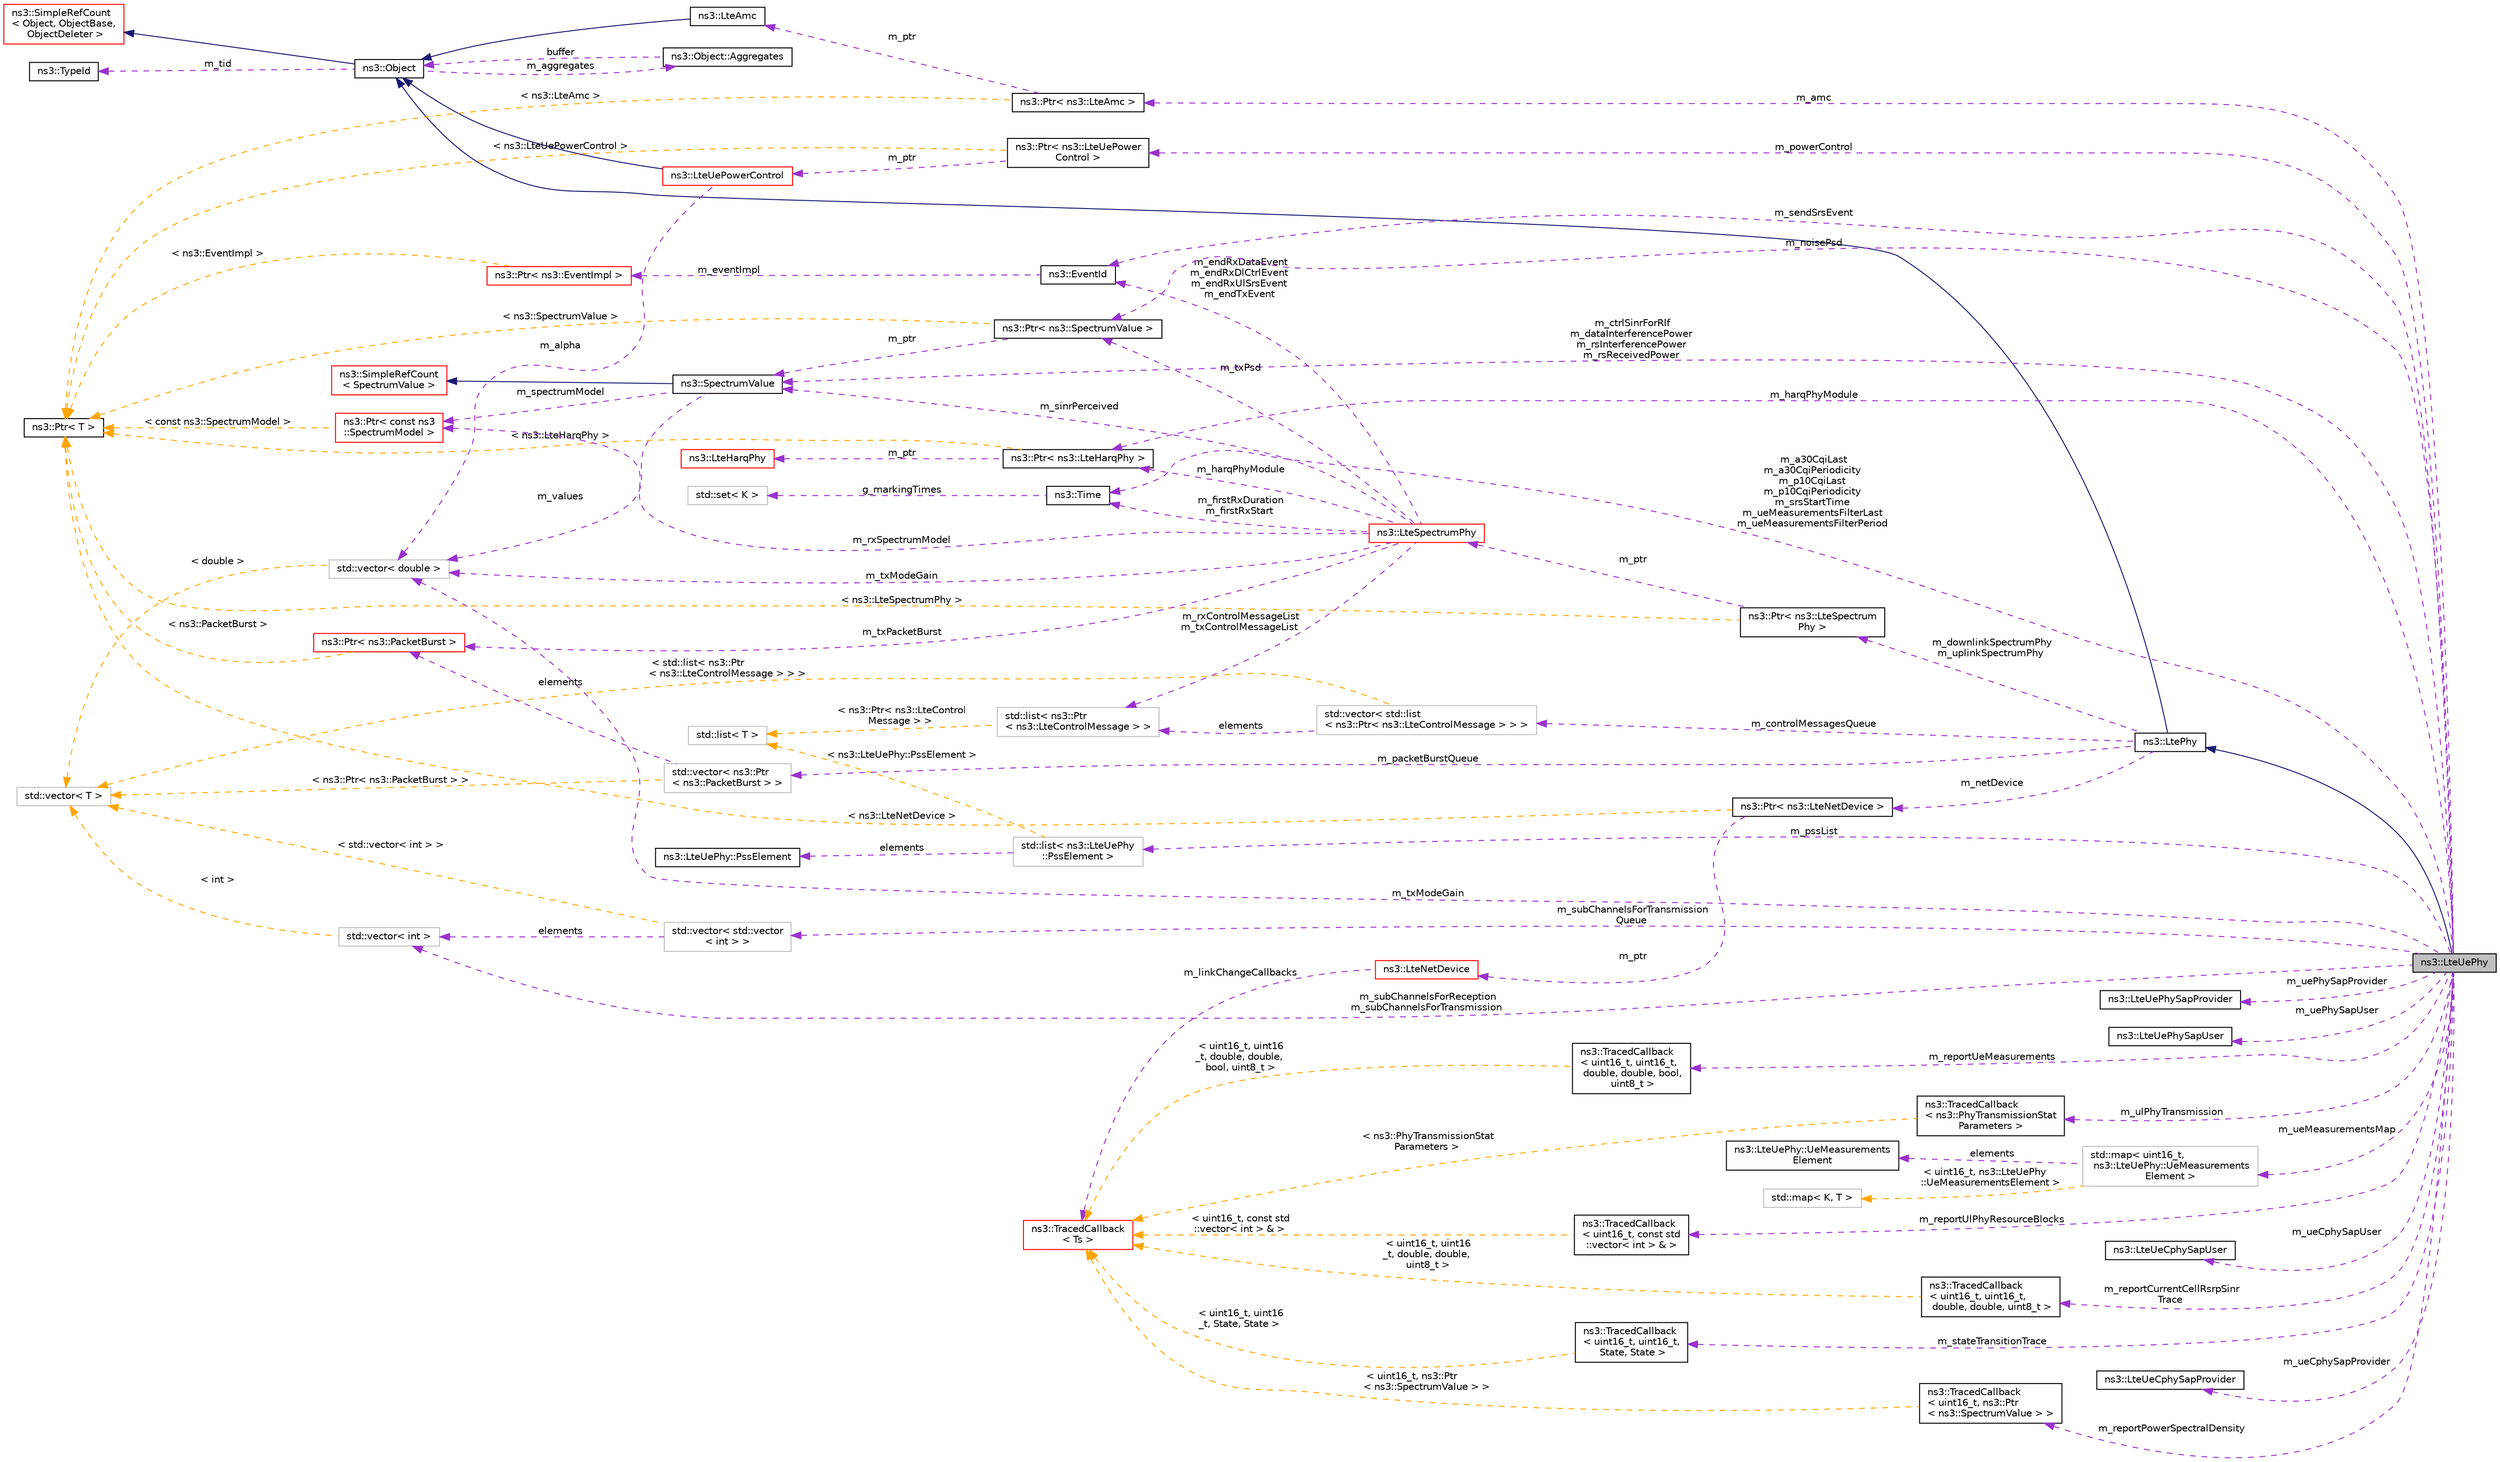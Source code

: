 digraph "ns3::LteUePhy"
{
 // LATEX_PDF_SIZE
  edge [fontname="Helvetica",fontsize="10",labelfontname="Helvetica",labelfontsize="10"];
  node [fontname="Helvetica",fontsize="10",shape=record];
  rankdir="LR";
  Node1 [label="ns3::LteUePhy",height=0.2,width=0.4,color="black", fillcolor="grey75", style="filled", fontcolor="black",tooltip="The LteSpectrumPhy models the physical layer of LTE."];
  Node2 -> Node1 [dir="back",color="midnightblue",fontsize="10",style="solid",fontname="Helvetica"];
  Node2 [label="ns3::LtePhy",height=0.2,width=0.4,color="black", fillcolor="white", style="filled",URL="$classns3_1_1_lte_phy.html",tooltip="The LtePhy models the physical layer of LTE."];
  Node3 -> Node2 [dir="back",color="midnightblue",fontsize="10",style="solid",fontname="Helvetica"];
  Node3 [label="ns3::Object",height=0.2,width=0.4,color="black", fillcolor="white", style="filled",URL="$classns3_1_1_object.html",tooltip="A base class which provides memory management and object aggregation."];
  Node4 -> Node3 [dir="back",color="midnightblue",fontsize="10",style="solid",fontname="Helvetica"];
  Node4 [label="ns3::SimpleRefCount\l\< Object, ObjectBase,\l ObjectDeleter \>",height=0.2,width=0.4,color="red", fillcolor="white", style="filled",URL="$classns3_1_1_simple_ref_count.html",tooltip=" "];
  Node8 -> Node3 [dir="back",color="darkorchid3",fontsize="10",style="dashed",label=" m_tid" ,fontname="Helvetica"];
  Node8 [label="ns3::TypeId",height=0.2,width=0.4,color="black", fillcolor="white", style="filled",URL="$classns3_1_1_type_id.html",tooltip="a unique identifier for an interface."];
  Node9 -> Node3 [dir="back",color="darkorchid3",fontsize="10",style="dashed",label=" m_aggregates" ,fontname="Helvetica"];
  Node9 [label="ns3::Object::Aggregates",height=0.2,width=0.4,color="black", fillcolor="white", style="filled",URL="$structns3_1_1_object_1_1_aggregates.html",tooltip="The list of Objects aggregated to this one."];
  Node3 -> Node9 [dir="back",color="darkorchid3",fontsize="10",style="dashed",label=" buffer" ,fontname="Helvetica"];
  Node10 -> Node2 [dir="back",color="darkorchid3",fontsize="10",style="dashed",label=" m_downlinkSpectrumPhy\nm_uplinkSpectrumPhy" ,fontname="Helvetica"];
  Node10 [label="ns3::Ptr\< ns3::LteSpectrum\lPhy \>",height=0.2,width=0.4,color="black", fillcolor="white", style="filled",URL="$classns3_1_1_ptr.html",tooltip=" "];
  Node11 -> Node10 [dir="back",color="darkorchid3",fontsize="10",style="dashed",label=" m_ptr" ,fontname="Helvetica"];
  Node11 [label="ns3::LteSpectrumPhy",height=0.2,width=0.4,color="red", fillcolor="white", style="filled",URL="$classns3_1_1_lte_spectrum_phy.html",tooltip="The LteSpectrumPhy models the physical layer of LTE."];
  Node71 -> Node11 [dir="back",color="darkorchid3",fontsize="10",style="dashed",label=" m_endRxDataEvent\nm_endRxDlCtrlEvent\nm_endRxUlSrsEvent\nm_endTxEvent" ,fontname="Helvetica"];
  Node71 [label="ns3::EventId",height=0.2,width=0.4,color="black", fillcolor="white", style="filled",URL="$classns3_1_1_event_id.html",tooltip="An identifier for simulation events."];
  Node72 -> Node71 [dir="back",color="darkorchid3",fontsize="10",style="dashed",label=" m_eventImpl" ,fontname="Helvetica"];
  Node72 [label="ns3::Ptr\< ns3::EventImpl \>",height=0.2,width=0.4,color="red", fillcolor="white", style="filled",URL="$classns3_1_1_ptr.html",tooltip=" "];
  Node21 -> Node72 [dir="back",color="orange",fontsize="10",style="dashed",label=" \< ns3::EventImpl \>" ,fontname="Helvetica"];
  Node21 [label="ns3::Ptr\< T \>",height=0.2,width=0.4,color="black", fillcolor="white", style="filled",URL="$classns3_1_1_ptr.html",tooltip="Smart pointer class similar to boost::intrusive_ptr."];
  Node77 -> Node11 [dir="back",color="darkorchid3",fontsize="10",style="dashed",label=" m_firstRxDuration\nm_firstRxStart" ,fontname="Helvetica"];
  Node77 [label="ns3::Time",height=0.2,width=0.4,color="black", fillcolor="white", style="filled",URL="$classns3_1_1_time.html",tooltip="Simulation virtual time values and global simulation resolution."];
  Node78 -> Node77 [dir="back",color="darkorchid3",fontsize="10",style="dashed",label=" g_markingTimes" ,fontname="Helvetica"];
  Node78 [label="std::set\< K \>",height=0.2,width=0.4,color="grey75", fillcolor="white", style="filled",tooltip=" "];
  Node80 -> Node11 [dir="back",color="darkorchid3",fontsize="10",style="dashed",label=" m_rxControlMessageList\nm_txControlMessageList" ,fontname="Helvetica"];
  Node80 [label="std::list\< ns3::Ptr\l\< ns3::LteControlMessage \> \>",height=0.2,width=0.4,color="grey75", fillcolor="white", style="filled",tooltip=" "];
  Node23 -> Node80 [dir="back",color="orange",fontsize="10",style="dashed",label=" \< ns3::Ptr\< ns3::LteControl\lMessage \> \>" ,fontname="Helvetica"];
  Node23 [label="std::list\< T \>",height=0.2,width=0.4,color="grey75", fillcolor="white", style="filled",tooltip=" "];
  Node84 -> Node11 [dir="back",color="darkorchid3",fontsize="10",style="dashed",label=" m_sinrPerceived" ,fontname="Helvetica"];
  Node84 [label="ns3::SpectrumValue",height=0.2,width=0.4,color="black", fillcolor="white", style="filled",URL="$classns3_1_1_spectrum_value.html",tooltip="Set of values corresponding to a given SpectrumModel."];
  Node85 -> Node84 [dir="back",color="midnightblue",fontsize="10",style="solid",fontname="Helvetica"];
  Node85 [label="ns3::SimpleRefCount\l\< SpectrumValue \>",height=0.2,width=0.4,color="red", fillcolor="white", style="filled",URL="$classns3_1_1_simple_ref_count.html",tooltip=" "];
  Node86 -> Node84 [dir="back",color="darkorchid3",fontsize="10",style="dashed",label=" m_spectrumModel" ,fontname="Helvetica"];
  Node86 [label="ns3::Ptr\< const ns3\l::SpectrumModel \>",height=0.2,width=0.4,color="red", fillcolor="white", style="filled",URL="$classns3_1_1_ptr.html",tooltip=" "];
  Node21 -> Node86 [dir="back",color="orange",fontsize="10",style="dashed",label=" \< const ns3::SpectrumModel \>" ,fontname="Helvetica"];
  Node91 -> Node84 [dir="back",color="darkorchid3",fontsize="10",style="dashed",label=" m_values" ,fontname="Helvetica"];
  Node91 [label="std::vector\< double \>",height=0.2,width=0.4,color="grey75", fillcolor="white", style="filled",tooltip=" "];
  Node44 -> Node91 [dir="back",color="orange",fontsize="10",style="dashed",label=" \< double \>" ,fontname="Helvetica"];
  Node44 [label="std::vector\< T \>",height=0.2,width=0.4,color="grey75", fillcolor="white", style="filled",tooltip=" "];
  Node92 -> Node11 [dir="back",color="darkorchid3",fontsize="10",style="dashed",label=" m_txPsd" ,fontname="Helvetica"];
  Node92 [label="ns3::Ptr\< ns3::SpectrumValue \>",height=0.2,width=0.4,color="black", fillcolor="white", style="filled",URL="$classns3_1_1_ptr.html",tooltip=" "];
  Node84 -> Node92 [dir="back",color="darkorchid3",fontsize="10",style="dashed",label=" m_ptr" ,fontname="Helvetica"];
  Node21 -> Node92 [dir="back",color="orange",fontsize="10",style="dashed",label=" \< ns3::SpectrumValue \>" ,fontname="Helvetica"];
  Node86 -> Node11 [dir="back",color="darkorchid3",fontsize="10",style="dashed",label=" m_rxSpectrumModel" ,fontname="Helvetica"];
  Node107 -> Node11 [dir="back",color="darkorchid3",fontsize="10",style="dashed",label=" m_harqPhyModule" ,fontname="Helvetica"];
  Node107 [label="ns3::Ptr\< ns3::LteHarqPhy \>",height=0.2,width=0.4,color="black", fillcolor="white", style="filled",URL="$classns3_1_1_ptr.html",tooltip=" "];
  Node108 -> Node107 [dir="back",color="darkorchid3",fontsize="10",style="dashed",label=" m_ptr" ,fontname="Helvetica"];
  Node108 [label="ns3::LteHarqPhy",height=0.2,width=0.4,color="red", fillcolor="white", style="filled",URL="$classns3_1_1_lte_harq_phy.html",tooltip="The LteHarqPhy class implements the HARQ functionalities related to PHY layer (i.e...."];
  Node21 -> Node107 [dir="back",color="orange",fontsize="10",style="dashed",label=" \< ns3::LteHarqPhy \>" ,fontname="Helvetica"];
  Node51 -> Node11 [dir="back",color="darkorchid3",fontsize="10",style="dashed",label=" m_txPacketBurst" ,fontname="Helvetica"];
  Node51 [label="ns3::Ptr\< ns3::PacketBurst \>",height=0.2,width=0.4,color="red", fillcolor="white", style="filled",URL="$classns3_1_1_ptr.html",tooltip=" "];
  Node21 -> Node51 [dir="back",color="orange",fontsize="10",style="dashed",label=" \< ns3::PacketBurst \>" ,fontname="Helvetica"];
  Node91 -> Node11 [dir="back",color="darkorchid3",fontsize="10",style="dashed",label=" m_txModeGain" ,fontname="Helvetica"];
  Node21 -> Node10 [dir="back",color="orange",fontsize="10",style="dashed",label=" \< ns3::LteSpectrumPhy \>" ,fontname="Helvetica"];
  Node117 -> Node2 [dir="back",color="darkorchid3",fontsize="10",style="dashed",label=" m_netDevice" ,fontname="Helvetica"];
  Node117 [label="ns3::Ptr\< ns3::LteNetDevice \>",height=0.2,width=0.4,color="black", fillcolor="white", style="filled",URL="$classns3_1_1_ptr.html",tooltip=" "];
  Node118 -> Node117 [dir="back",color="darkorchid3",fontsize="10",style="dashed",label=" m_ptr" ,fontname="Helvetica"];
  Node118 [label="ns3::LteNetDevice",height=0.2,width=0.4,color="red", fillcolor="white", style="filled",URL="$classns3_1_1_lte_net_device.html",tooltip="LteNetDevice provides basic implementation for all LTE network devices."];
  Node14 -> Node118 [dir="back",color="darkorchid3",fontsize="10",style="dashed",label=" m_linkChangeCallbacks" ,fontname="Helvetica"];
  Node14 [label="ns3::TracedCallback\l\< Ts \>",height=0.2,width=0.4,color="red", fillcolor="white", style="filled",URL="$classns3_1_1_traced_callback.html",tooltip="Forward calls to a chain of Callback."];
  Node21 -> Node117 [dir="back",color="orange",fontsize="10",style="dashed",label=" \< ns3::LteNetDevice \>" ,fontname="Helvetica"];
  Node140 -> Node2 [dir="back",color="darkorchid3",fontsize="10",style="dashed",label=" m_packetBurstQueue" ,fontname="Helvetica"];
  Node140 [label="std::vector\< ns3::Ptr\l\< ns3::PacketBurst \> \>",height=0.2,width=0.4,color="grey75", fillcolor="white", style="filled",tooltip=" "];
  Node51 -> Node140 [dir="back",color="darkorchid3",fontsize="10",style="dashed",label=" elements" ,fontname="Helvetica"];
  Node44 -> Node140 [dir="back",color="orange",fontsize="10",style="dashed",label=" \< ns3::Ptr\< ns3::PacketBurst \> \>" ,fontname="Helvetica"];
  Node141 -> Node2 [dir="back",color="darkorchid3",fontsize="10",style="dashed",label=" m_controlMessagesQueue" ,fontname="Helvetica"];
  Node141 [label="std::vector\< std::list\l\< ns3::Ptr\< ns3::LteControlMessage \> \> \>",height=0.2,width=0.4,color="grey75", fillcolor="white", style="filled",tooltip=" "];
  Node80 -> Node141 [dir="back",color="darkorchid3",fontsize="10",style="dashed",label=" elements" ,fontname="Helvetica"];
  Node44 -> Node141 [dir="back",color="orange",fontsize="10",style="dashed",label=" \< std::list\< ns3::Ptr\l\< ns3::LteControlMessage \> \> \>" ,fontname="Helvetica"];
  Node142 -> Node1 [dir="back",color="darkorchid3",fontsize="10",style="dashed",label=" m_subChannelsForTransmission\lQueue" ,fontname="Helvetica"];
  Node142 [label="std::vector\< std::vector\l\< int \> \>",height=0.2,width=0.4,color="grey75", fillcolor="white", style="filled",tooltip=" "];
  Node43 -> Node142 [dir="back",color="darkorchid3",fontsize="10",style="dashed",label=" elements" ,fontname="Helvetica"];
  Node43 [label="std::vector\< int \>",height=0.2,width=0.4,color="grey75", fillcolor="white", style="filled",tooltip=" "];
  Node44 -> Node43 [dir="back",color="orange",fontsize="10",style="dashed",label=" \< int \>" ,fontname="Helvetica"];
  Node44 -> Node142 [dir="back",color="orange",fontsize="10",style="dashed",label=" \< std::vector\< int \> \>" ,fontname="Helvetica"];
  Node143 -> Node1 [dir="back",color="darkorchid3",fontsize="10",style="dashed",label=" m_pssList" ,fontname="Helvetica"];
  Node143 [label="std::list\< ns3::LteUePhy\l::PssElement \>",height=0.2,width=0.4,color="grey75", fillcolor="white", style="filled",tooltip=" "];
  Node144 -> Node143 [dir="back",color="darkorchid3",fontsize="10",style="dashed",label=" elements" ,fontname="Helvetica"];
  Node144 [label="ns3::LteUePhy::PssElement",height=0.2,width=0.4,color="black", fillcolor="white", style="filled",URL="$structns3_1_1_lte_ue_phy_1_1_pss_element.html",tooltip="PssElement structure."];
  Node23 -> Node143 [dir="back",color="orange",fontsize="10",style="dashed",label=" \< ns3::LteUePhy::PssElement \>" ,fontname="Helvetica"];
  Node145 -> Node1 [dir="back",color="darkorchid3",fontsize="10",style="dashed",label=" m_reportUlPhyResourceBlocks" ,fontname="Helvetica"];
  Node145 [label="ns3::TracedCallback\l\< uint16_t, const std\l::vector\< int \> & \>",height=0.2,width=0.4,color="black", fillcolor="white", style="filled",URL="$classns3_1_1_traced_callback.html",tooltip=" "];
  Node14 -> Node145 [dir="back",color="orange",fontsize="10",style="dashed",label=" \< uint16_t, const std\l::vector\< int \> & \>" ,fontname="Helvetica"];
  Node146 -> Node1 [dir="back",color="darkorchid3",fontsize="10",style="dashed",label=" m_reportCurrentCellRsrpSinr\lTrace" ,fontname="Helvetica"];
  Node146 [label="ns3::TracedCallback\l\< uint16_t, uint16_t,\l double, double, uint8_t \>",height=0.2,width=0.4,color="black", fillcolor="white", style="filled",URL="$classns3_1_1_traced_callback.html",tooltip=" "];
  Node14 -> Node146 [dir="back",color="orange",fontsize="10",style="dashed",label=" \< uint16_t, uint16\l_t, double, double,\l uint8_t \>" ,fontname="Helvetica"];
  Node71 -> Node1 [dir="back",color="darkorchid3",fontsize="10",style="dashed",label=" m_sendSrsEvent" ,fontname="Helvetica"];
  Node147 -> Node1 [dir="back",color="darkorchid3",fontsize="10",style="dashed",label=" m_uePhySapProvider" ,fontname="Helvetica"];
  Node147 [label="ns3::LteUePhySapProvider",height=0.2,width=0.4,color="black", fillcolor="white", style="filled",URL="$classns3_1_1_lte_ue_phy_sap_provider.html",tooltip="Service Access Point (SAP) offered by the UE-PHY to the UE-MAC."];
  Node148 -> Node1 [dir="back",color="darkorchid3",fontsize="10",style="dashed",label=" m_uePhySapUser" ,fontname="Helvetica"];
  Node148 [label="ns3::LteUePhySapUser",height=0.2,width=0.4,color="black", fillcolor="white", style="filled",URL="$classns3_1_1_lte_ue_phy_sap_user.html",tooltip="Service Access Point (SAP) offered by the PHY to the MAC."];
  Node149 -> Node1 [dir="back",color="darkorchid3",fontsize="10",style="dashed",label=" m_stateTransitionTrace" ,fontname="Helvetica"];
  Node149 [label="ns3::TracedCallback\l\< uint16_t, uint16_t,\l State, State \>",height=0.2,width=0.4,color="black", fillcolor="white", style="filled",URL="$classns3_1_1_traced_callback.html",tooltip=" "];
  Node14 -> Node149 [dir="back",color="orange",fontsize="10",style="dashed",label=" \< uint16_t, uint16\l_t, State, State \>" ,fontname="Helvetica"];
  Node77 -> Node1 [dir="back",color="darkorchid3",fontsize="10",style="dashed",label=" m_a30CqiLast\nm_a30CqiPeriodicity\nm_p10CqiLast\nm_p10CqiPeriodicity\nm_srsStartTime\nm_ueMeasurementsFilterLast\nm_ueMeasurementsFilterPeriod" ,fontname="Helvetica"];
  Node150 -> Node1 [dir="back",color="darkorchid3",fontsize="10",style="dashed",label=" m_reportPowerSpectralDensity" ,fontname="Helvetica"];
  Node150 [label="ns3::TracedCallback\l\< uint16_t, ns3::Ptr\l\< ns3::SpectrumValue \> \>",height=0.2,width=0.4,color="black", fillcolor="white", style="filled",URL="$classns3_1_1_traced_callback.html",tooltip=" "];
  Node14 -> Node150 [dir="back",color="orange",fontsize="10",style="dashed",label=" \< uint16_t, ns3::Ptr\l\< ns3::SpectrumValue \> \>" ,fontname="Helvetica"];
  Node151 -> Node1 [dir="back",color="darkorchid3",fontsize="10",style="dashed",label=" m_ueMeasurementsMap" ,fontname="Helvetica"];
  Node151 [label="std::map\< uint16_t,\l ns3::LteUePhy::UeMeasurements\lElement \>",height=0.2,width=0.4,color="grey75", fillcolor="white", style="filled",tooltip=" "];
  Node152 -> Node151 [dir="back",color="darkorchid3",fontsize="10",style="dashed",label=" elements" ,fontname="Helvetica"];
  Node152 [label="ns3::LteUePhy::UeMeasurements\lElement",height=0.2,width=0.4,color="black", fillcolor="white", style="filled",URL="$structns3_1_1_lte_ue_phy_1_1_ue_measurements_element.html",tooltip="Summary results of measuring a specific cell. Used for layer-1 filtering."];
  Node45 -> Node151 [dir="back",color="orange",fontsize="10",style="dashed",label=" \< uint16_t, ns3::LteUePhy\l::UeMeasurementsElement \>" ,fontname="Helvetica"];
  Node45 [label="std::map\< K, T \>",height=0.2,width=0.4,color="grey75", fillcolor="white", style="filled",tooltip=" "];
  Node92 -> Node1 [dir="back",color="darkorchid3",fontsize="10",style="dashed",label=" m_noisePsd" ,fontname="Helvetica"];
  Node153 -> Node1 [dir="back",color="darkorchid3",fontsize="10",style="dashed",label=" m_reportUeMeasurements" ,fontname="Helvetica"];
  Node153 [label="ns3::TracedCallback\l\< uint16_t, uint16_t,\l double, double, bool,\l uint8_t \>",height=0.2,width=0.4,color="black", fillcolor="white", style="filled",URL="$classns3_1_1_traced_callback.html",tooltip=" "];
  Node14 -> Node153 [dir="back",color="orange",fontsize="10",style="dashed",label=" \< uint16_t, uint16\l_t, double, double,\l bool, uint8_t \>" ,fontname="Helvetica"];
  Node84 -> Node1 [dir="back",color="darkorchid3",fontsize="10",style="dashed",label=" m_ctrlSinrForRlf\nm_dataInterferencePower\nm_rsInterferencePower\nm_rsReceivedPower" ,fontname="Helvetica"];
  Node154 -> Node1 [dir="back",color="darkorchid3",fontsize="10",style="dashed",label=" m_ueCphySapUser" ,fontname="Helvetica"];
  Node154 [label="ns3::LteUeCphySapUser",height=0.2,width=0.4,color="black", fillcolor="white", style="filled",URL="$classns3_1_1_lte_ue_cphy_sap_user.html",tooltip="Service Access Point (SAP) offered by the UE PHY to the UE RRC for control purposes."];
  Node155 -> Node1 [dir="back",color="darkorchid3",fontsize="10",style="dashed",label=" m_powerControl" ,fontname="Helvetica"];
  Node155 [label="ns3::Ptr\< ns3::LteUePower\lControl \>",height=0.2,width=0.4,color="black", fillcolor="white", style="filled",URL="$classns3_1_1_ptr.html",tooltip=" "];
  Node156 -> Node155 [dir="back",color="darkorchid3",fontsize="10",style="dashed",label=" m_ptr" ,fontname="Helvetica"];
  Node156 [label="ns3::LteUePowerControl",height=0.2,width=0.4,color="red", fillcolor="white", style="filled",URL="$classns3_1_1_lte_ue_power_control.html",tooltip="This class realizes Uplink Power Control functionality."];
  Node3 -> Node156 [dir="back",color="midnightblue",fontsize="10",style="solid",fontname="Helvetica"];
  Node91 -> Node156 [dir="back",color="darkorchid3",fontsize="10",style="dashed",label=" m_alpha" ,fontname="Helvetica"];
  Node21 -> Node155 [dir="back",color="orange",fontsize="10",style="dashed",label=" \< ns3::LteUePowerControl \>" ,fontname="Helvetica"];
  Node43 -> Node1 [dir="back",color="darkorchid3",fontsize="10",style="dashed",label=" m_subChannelsForReception\nm_subChannelsForTransmission" ,fontname="Helvetica"];
  Node160 -> Node1 [dir="back",color="darkorchid3",fontsize="10",style="dashed",label=" m_ulPhyTransmission" ,fontname="Helvetica"];
  Node160 [label="ns3::TracedCallback\l\< ns3::PhyTransmissionStat\lParameters \>",height=0.2,width=0.4,color="black", fillcolor="white", style="filled",URL="$classns3_1_1_traced_callback.html",tooltip=" "];
  Node14 -> Node160 [dir="back",color="orange",fontsize="10",style="dashed",label=" \< ns3::PhyTransmissionStat\lParameters \>" ,fontname="Helvetica"];
  Node107 -> Node1 [dir="back",color="darkorchid3",fontsize="10",style="dashed",label=" m_harqPhyModule" ,fontname="Helvetica"];
  Node161 -> Node1 [dir="back",color="darkorchid3",fontsize="10",style="dashed",label=" m_ueCphySapProvider" ,fontname="Helvetica"];
  Node161 [label="ns3::LteUeCphySapProvider",height=0.2,width=0.4,color="black", fillcolor="white", style="filled",URL="$classns3_1_1_lte_ue_cphy_sap_provider.html",tooltip="Service Access Point (SAP) offered by the UE PHY to the UE RRC for control purposes."];
  Node162 -> Node1 [dir="back",color="darkorchid3",fontsize="10",style="dashed",label=" m_amc" ,fontname="Helvetica"];
  Node162 [label="ns3::Ptr\< ns3::LteAmc \>",height=0.2,width=0.4,color="black", fillcolor="white", style="filled",URL="$classns3_1_1_ptr.html",tooltip=" "];
  Node163 -> Node162 [dir="back",color="darkorchid3",fontsize="10",style="dashed",label=" m_ptr" ,fontname="Helvetica"];
  Node163 [label="ns3::LteAmc",height=0.2,width=0.4,color="black", fillcolor="white", style="filled",URL="$classns3_1_1_lte_amc.html",tooltip="Implements the Adaptive Modulation And Coding Scheme."];
  Node3 -> Node163 [dir="back",color="midnightblue",fontsize="10",style="solid",fontname="Helvetica"];
  Node21 -> Node162 [dir="back",color="orange",fontsize="10",style="dashed",label=" \< ns3::LteAmc \>" ,fontname="Helvetica"];
  Node91 -> Node1 [dir="back",color="darkorchid3",fontsize="10",style="dashed",label=" m_txModeGain" ,fontname="Helvetica"];
}

